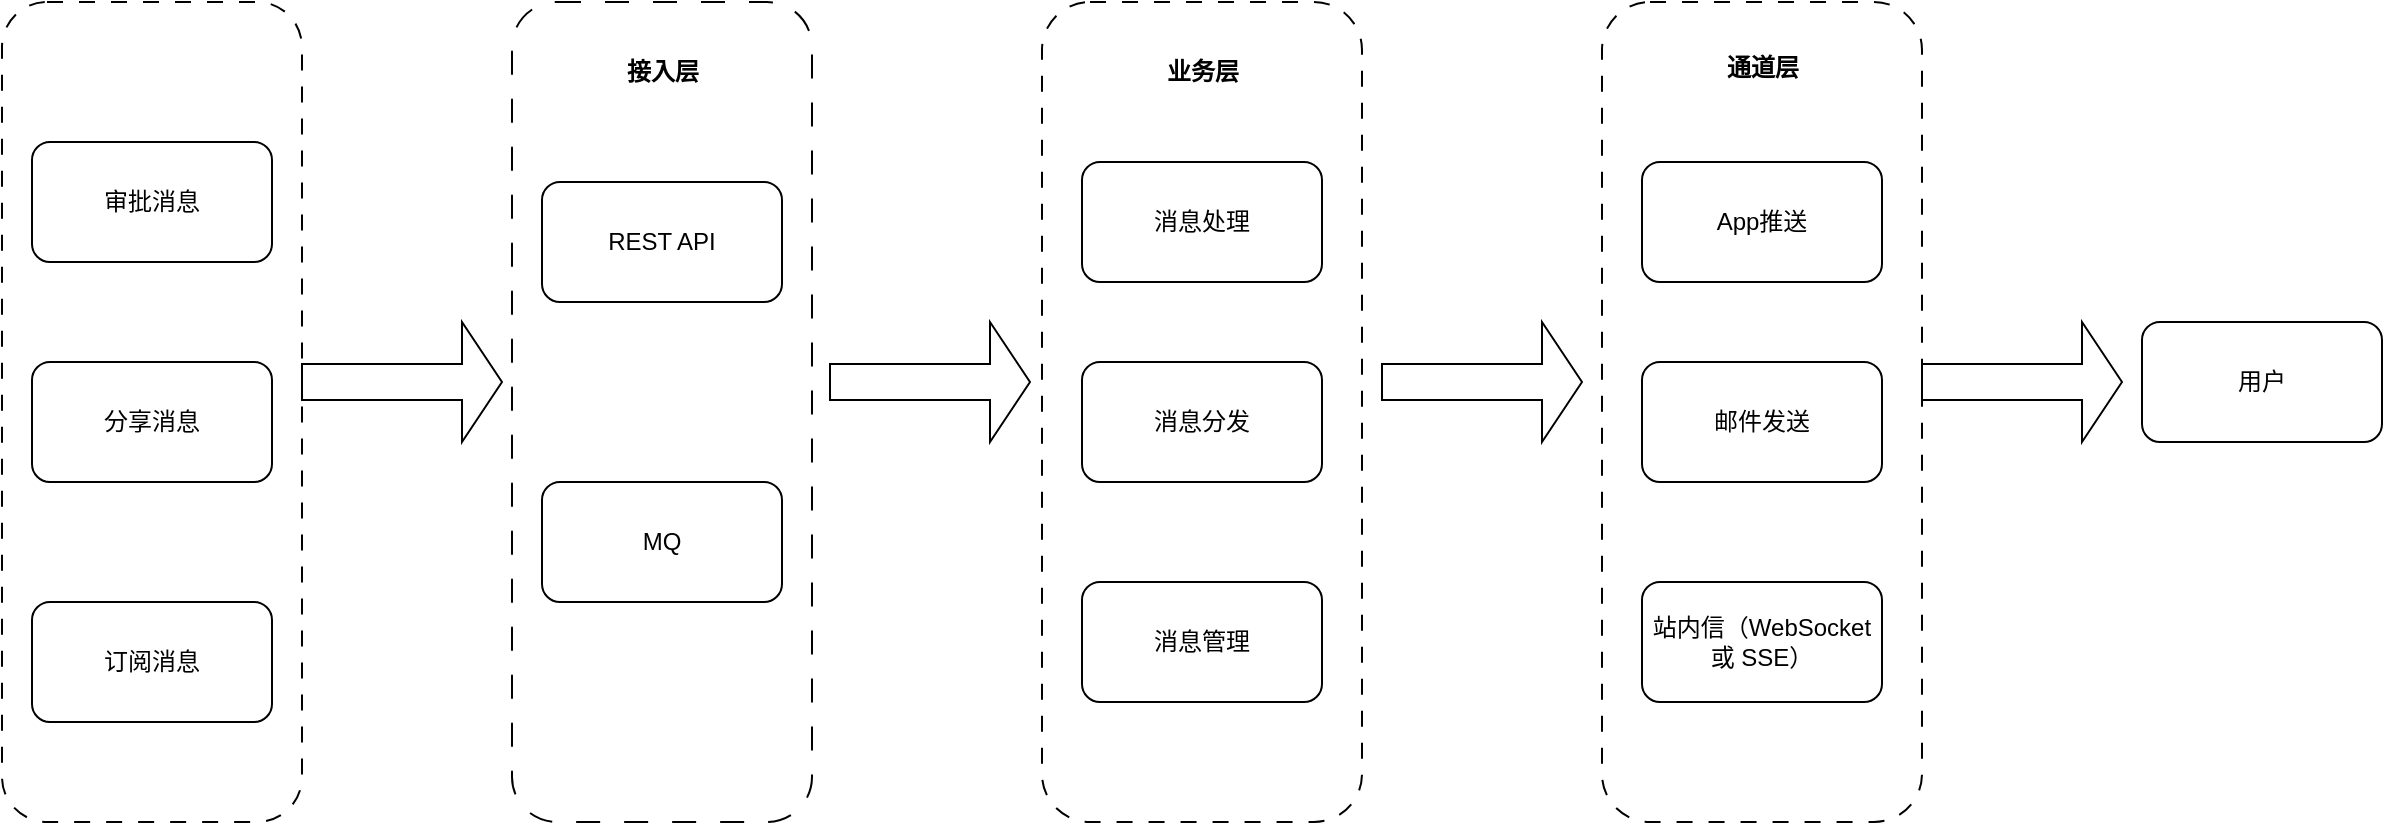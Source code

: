 <mxfile version="24.7.7">
  <diagram name="第 1 页" id="aHyFpB9UXecqz8ONpPFc">
    <mxGraphModel dx="1869" dy="535" grid="1" gridSize="10" guides="1" tooltips="1" connect="1" arrows="1" fold="1" page="1" pageScale="1" pageWidth="827" pageHeight="1169" math="0" shadow="0">
      <root>
        <mxCell id="0" />
        <mxCell id="1" parent="0" />
        <mxCell id="Sh0AeOOC1e6V5vztZleB-23" value="" style="rounded=1;whiteSpace=wrap;html=1;dashed=1;dashPattern=8 8;" vertex="1" parent="1">
          <mxGeometry x="750" y="40" width="160" height="410" as="geometry" />
        </mxCell>
        <mxCell id="Sh0AeOOC1e6V5vztZleB-14" value="" style="rounded=1;whiteSpace=wrap;html=1;dashed=1;dashPattern=8 8;" vertex="1" parent="1">
          <mxGeometry x="-50" y="40" width="150" height="410" as="geometry" />
        </mxCell>
        <mxCell id="Sh0AeOOC1e6V5vztZleB-13" value="" style="rounded=1;whiteSpace=wrap;html=1;dashed=1;dashPattern=8 8;" vertex="1" parent="1">
          <mxGeometry x="470" y="40" width="160" height="410" as="geometry" />
        </mxCell>
        <mxCell id="Sh0AeOOC1e6V5vztZleB-12" value="" style="rounded=1;whiteSpace=wrap;html=1;dashed=1;dashPattern=12 12;" vertex="1" parent="1">
          <mxGeometry x="205" y="40" width="150" height="410" as="geometry" />
        </mxCell>
        <mxCell id="Sh0AeOOC1e6V5vztZleB-1" value="REST API" style="rounded=1;whiteSpace=wrap;html=1;" vertex="1" parent="1">
          <mxGeometry x="220" y="130" width="120" height="60" as="geometry" />
        </mxCell>
        <mxCell id="Sh0AeOOC1e6V5vztZleB-2" value="MQ" style="rounded=1;whiteSpace=wrap;html=1;" vertex="1" parent="1">
          <mxGeometry x="220" y="280" width="120" height="60" as="geometry" />
        </mxCell>
        <mxCell id="Sh0AeOOC1e6V5vztZleB-3" value="&lt;b&gt;接入层&lt;/b&gt;" style="text;html=1;align=center;verticalAlign=middle;resizable=0;points=[];autosize=1;strokeColor=none;fillColor=none;" vertex="1" parent="1">
          <mxGeometry x="250" y="60" width="60" height="30" as="geometry" />
        </mxCell>
        <mxCell id="Sh0AeOOC1e6V5vztZleB-4" value="消息处理" style="rounded=1;whiteSpace=wrap;html=1;" vertex="1" parent="1">
          <mxGeometry x="490" y="120" width="120" height="60" as="geometry" />
        </mxCell>
        <mxCell id="Sh0AeOOC1e6V5vztZleB-5" value="审批消息" style="rounded=1;whiteSpace=wrap;html=1;" vertex="1" parent="1">
          <mxGeometry x="-35" y="110" width="120" height="60" as="geometry" />
        </mxCell>
        <mxCell id="Sh0AeOOC1e6V5vztZleB-6" value="分享消息" style="rounded=1;whiteSpace=wrap;html=1;" vertex="1" parent="1">
          <mxGeometry x="-35" y="220" width="120" height="60" as="geometry" />
        </mxCell>
        <mxCell id="Sh0AeOOC1e6V5vztZleB-7" value="订阅消息" style="rounded=1;whiteSpace=wrap;html=1;" vertex="1" parent="1">
          <mxGeometry x="-35" y="340" width="120" height="60" as="geometry" />
        </mxCell>
        <mxCell id="Sh0AeOOC1e6V5vztZleB-8" value="&lt;b&gt;业务层&lt;/b&gt;" style="text;html=1;align=center;verticalAlign=middle;resizable=0;points=[];autosize=1;strokeColor=none;fillColor=none;" vertex="1" parent="1">
          <mxGeometry x="520" y="60" width="60" height="30" as="geometry" />
        </mxCell>
        <mxCell id="Sh0AeOOC1e6V5vztZleB-9" value="用户" style="rounded=1;whiteSpace=wrap;html=1;" vertex="1" parent="1">
          <mxGeometry x="1020" y="200" width="120" height="60" as="geometry" />
        </mxCell>
        <mxCell id="Sh0AeOOC1e6V5vztZleB-10" value="消息分发" style="rounded=1;whiteSpace=wrap;html=1;" vertex="1" parent="1">
          <mxGeometry x="490" y="220" width="120" height="60" as="geometry" />
        </mxCell>
        <mxCell id="Sh0AeOOC1e6V5vztZleB-15" value="" style="shape=singleArrow;whiteSpace=wrap;html=1;" vertex="1" parent="1">
          <mxGeometry x="100" y="200" width="100" height="60" as="geometry" />
        </mxCell>
        <mxCell id="Sh0AeOOC1e6V5vztZleB-16" value="" style="shape=singleArrow;whiteSpace=wrap;html=1;" vertex="1" parent="1">
          <mxGeometry x="364" y="200" width="100" height="60" as="geometry" />
        </mxCell>
        <mxCell id="Sh0AeOOC1e6V5vztZleB-17" value="消息管理" style="rounded=1;whiteSpace=wrap;html=1;" vertex="1" parent="1">
          <mxGeometry x="490" y="330" width="120" height="60" as="geometry" />
        </mxCell>
        <mxCell id="Sh0AeOOC1e6V5vztZleB-18" value="App推送" style="whiteSpace=wrap;html=1;rounded=1;" vertex="1" parent="1">
          <mxGeometry x="770" y="120" width="120" height="60" as="geometry" />
        </mxCell>
        <mxCell id="Sh0AeOOC1e6V5vztZleB-20" value="" style="shape=singleArrow;whiteSpace=wrap;html=1;" vertex="1" parent="1">
          <mxGeometry x="640" y="200" width="100" height="60" as="geometry" />
        </mxCell>
        <mxCell id="Sh0AeOOC1e6V5vztZleB-21" value="邮件发送" style="rounded=1;whiteSpace=wrap;html=1;" vertex="1" parent="1">
          <mxGeometry x="770" y="220" width="120" height="60" as="geometry" />
        </mxCell>
        <mxCell id="Sh0AeOOC1e6V5vztZleB-22" value="站内信（WebSocket 或 SSE）" style="rounded=1;whiteSpace=wrap;html=1;" vertex="1" parent="1">
          <mxGeometry x="770" y="330" width="120" height="60" as="geometry" />
        </mxCell>
        <mxCell id="Sh0AeOOC1e6V5vztZleB-24" value="&lt;b&gt;通道层&lt;/b&gt;" style="text;html=1;align=center;verticalAlign=middle;resizable=0;points=[];autosize=1;strokeColor=none;fillColor=none;" vertex="1" parent="1">
          <mxGeometry x="800" y="58" width="60" height="30" as="geometry" />
        </mxCell>
        <mxCell id="Sh0AeOOC1e6V5vztZleB-25" value="" style="shape=singleArrow;whiteSpace=wrap;html=1;" vertex="1" parent="1">
          <mxGeometry x="910" y="200" width="100" height="60" as="geometry" />
        </mxCell>
      </root>
    </mxGraphModel>
  </diagram>
</mxfile>
